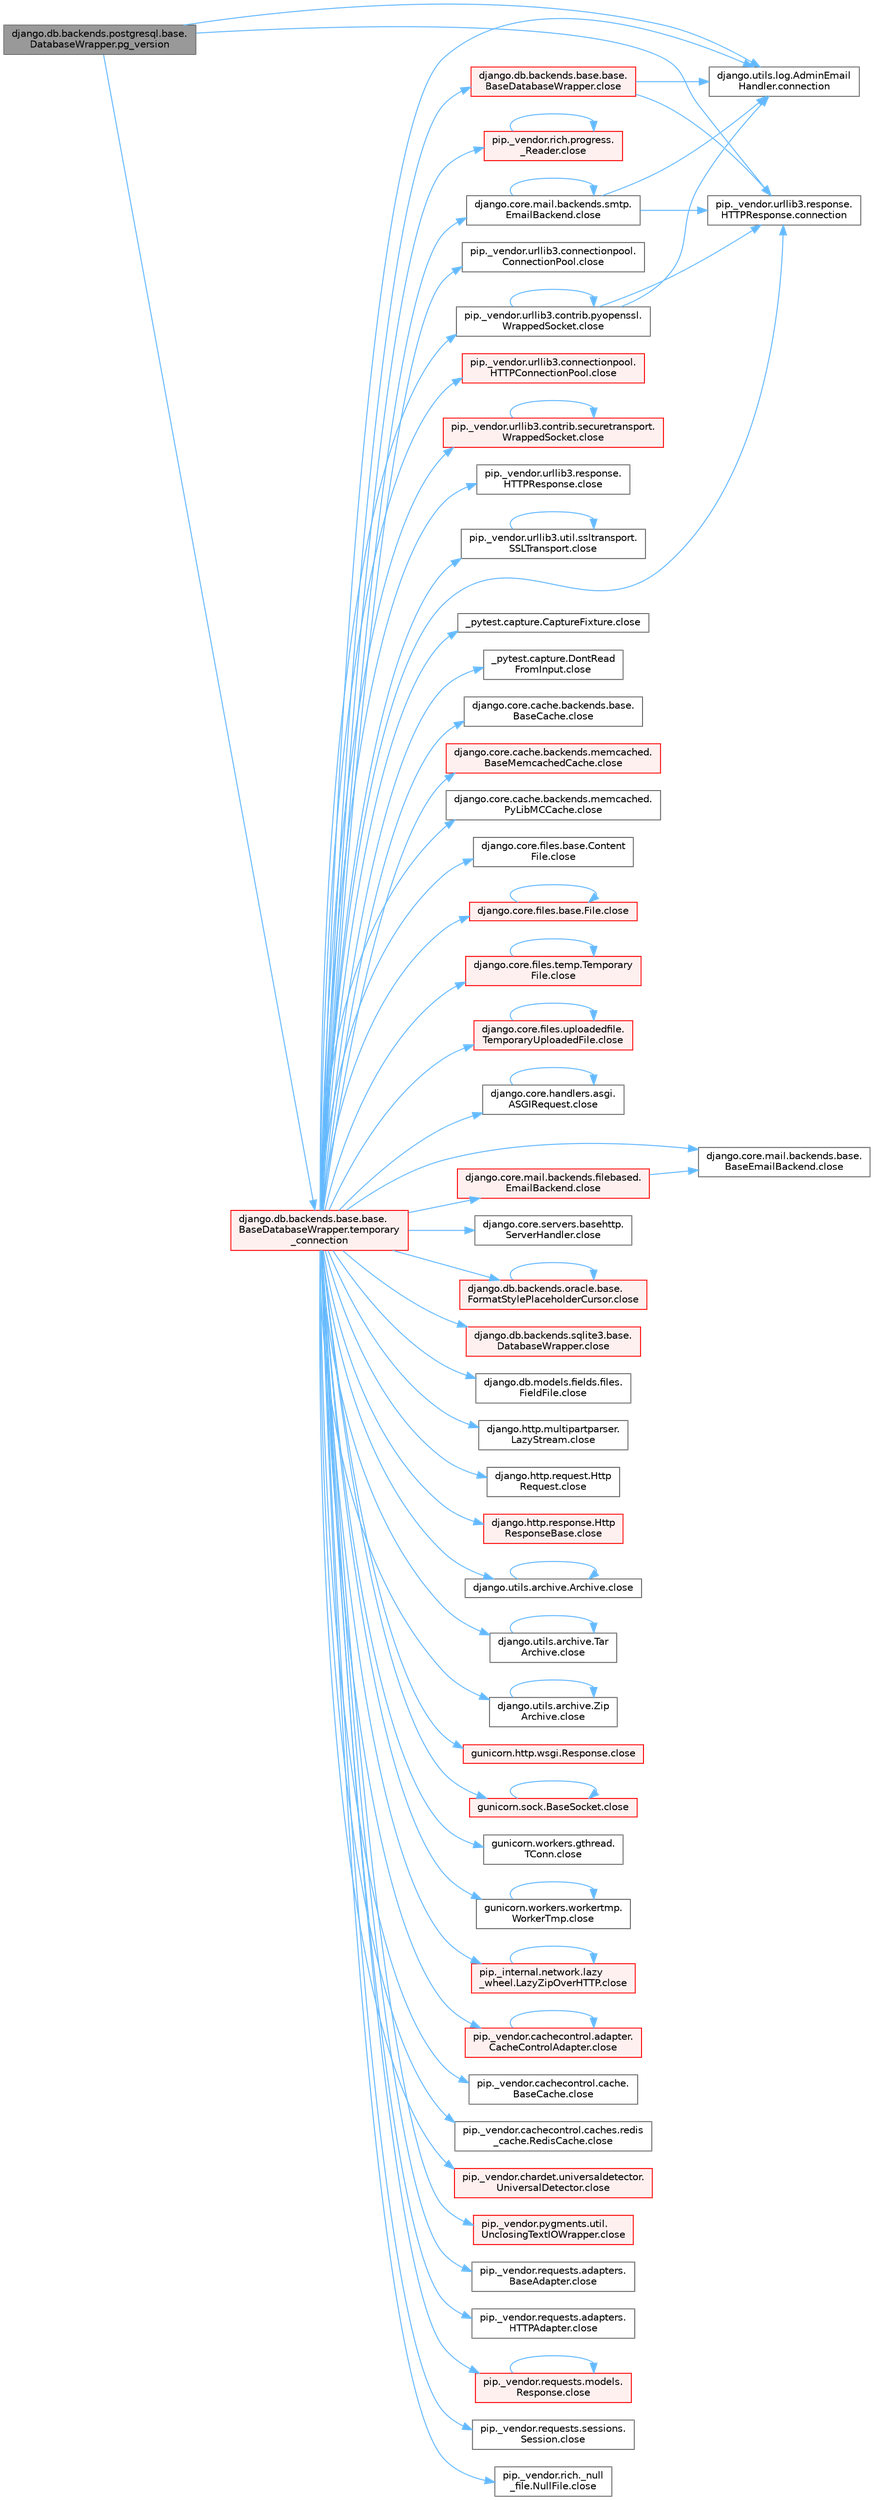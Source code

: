 digraph "django.db.backends.postgresql.base.DatabaseWrapper.pg_version"
{
 // LATEX_PDF_SIZE
  bgcolor="transparent";
  edge [fontname=Helvetica,fontsize=10,labelfontname=Helvetica,labelfontsize=10];
  node [fontname=Helvetica,fontsize=10,shape=box,height=0.2,width=0.4];
  rankdir="LR";
  Node1 [id="Node000001",label="django.db.backends.postgresql.base.\lDatabaseWrapper.pg_version",height=0.2,width=0.4,color="gray40", fillcolor="grey60", style="filled", fontcolor="black",tooltip=" "];
  Node1 -> Node2 [id="edge1_Node000001_Node000002",color="steelblue1",style="solid",tooltip=" "];
  Node2 [id="Node000002",label="django.utils.log.AdminEmail\lHandler.connection",height=0.2,width=0.4,color="grey40", fillcolor="white", style="filled",URL="$classdjango_1_1utils_1_1log_1_1_admin_email_handler.html#a545b5f7ec55a857fe1ca7836814a0760",tooltip=" "];
  Node1 -> Node3 [id="edge2_Node000001_Node000003",color="steelblue1",style="solid",tooltip=" "];
  Node3 [id="Node000003",label="pip._vendor.urllib3.response.\lHTTPResponse.connection",height=0.2,width=0.4,color="grey40", fillcolor="white", style="filled",URL="$classpip_1_1__vendor_1_1urllib3_1_1response_1_1_h_t_t_p_response.html#a9002314624685de3bbf9b84bdc87fef8",tooltip=" "];
  Node1 -> Node4 [id="edge3_Node000001_Node000004",color="steelblue1",style="solid",tooltip=" "];
  Node4 [id="Node000004",label="django.db.backends.base.base.\lBaseDatabaseWrapper.temporary\l_connection",height=0.2,width=0.4,color="red", fillcolor="#FFF0F0", style="filled",URL="$classdjango_1_1db_1_1backends_1_1base_1_1base_1_1_base_database_wrapper.html#a605fd92d7af39b1b987426a269121b0c",tooltip=" "];
  Node4 -> Node5 [id="edge4_Node000004_Node000005",color="steelblue1",style="solid",tooltip=" "];
  Node5 [id="Node000005",label="_pytest.capture.CaptureFixture.close",height=0.2,width=0.4,color="grey40", fillcolor="white", style="filled",URL="$class__pytest_1_1capture_1_1_capture_fixture.html#ac018b3a02c2aff2047974ced57907cd0",tooltip=" "];
  Node4 -> Node6 [id="edge5_Node000004_Node000006",color="steelblue1",style="solid",tooltip=" "];
  Node6 [id="Node000006",label="_pytest.capture.DontRead\lFromInput.close",height=0.2,width=0.4,color="grey40", fillcolor="white", style="filled",URL="$class__pytest_1_1capture_1_1_dont_read_from_input.html#accf28daf7db40f53462752cc02bbdd32",tooltip=" "];
  Node4 -> Node7 [id="edge6_Node000004_Node000007",color="steelblue1",style="solid",tooltip=" "];
  Node7 [id="Node000007",label="django.core.cache.backends.base.\lBaseCache.close",height=0.2,width=0.4,color="grey40", fillcolor="white", style="filled",URL="$classdjango_1_1core_1_1cache_1_1backends_1_1base_1_1_base_cache.html#ae5d10e57a1ab2b99171e943370da8cf3",tooltip=" "];
  Node4 -> Node8 [id="edge7_Node000004_Node000008",color="steelblue1",style="solid",tooltip=" "];
  Node8 [id="Node000008",label="django.core.cache.backends.memcached.\lBaseMemcachedCache.close",height=0.2,width=0.4,color="red", fillcolor="#FFF0F0", style="filled",URL="$classdjango_1_1core_1_1cache_1_1backends_1_1memcached_1_1_base_memcached_cache.html#ab36ac92f106d8dacc64d539b447a5e37",tooltip=" "];
  Node4 -> Node11 [id="edge8_Node000004_Node000011",color="steelblue1",style="solid",tooltip=" "];
  Node11 [id="Node000011",label="django.core.cache.backends.memcached.\lPyLibMCCache.close",height=0.2,width=0.4,color="grey40", fillcolor="white", style="filled",URL="$classdjango_1_1core_1_1cache_1_1backends_1_1memcached_1_1_py_lib_m_c_cache.html#a76cb2e86bb346b70433dfe177597da58",tooltip=" "];
  Node4 -> Node12 [id="edge9_Node000004_Node000012",color="steelblue1",style="solid",tooltip=" "];
  Node12 [id="Node000012",label="django.core.files.base.Content\lFile.close",height=0.2,width=0.4,color="grey40", fillcolor="white", style="filled",URL="$classdjango_1_1core_1_1files_1_1base_1_1_content_file.html#a09ae22d8cfcf28936b97a8eba0fd85cb",tooltip=" "];
  Node4 -> Node13 [id="edge10_Node000004_Node000013",color="steelblue1",style="solid",tooltip=" "];
  Node13 [id="Node000013",label="django.core.files.base.File.close",height=0.2,width=0.4,color="red", fillcolor="#FFF0F0", style="filled",URL="$classdjango_1_1core_1_1files_1_1base_1_1_file.html#a0ff3dc914f2c207114a150eaac429bdc",tooltip=" "];
  Node13 -> Node13 [id="edge11_Node000013_Node000013",color="steelblue1",style="solid",tooltip=" "];
  Node4 -> Node21 [id="edge12_Node000004_Node000021",color="steelblue1",style="solid",tooltip=" "];
  Node21 [id="Node000021",label="django.core.files.temp.Temporary\lFile.close",height=0.2,width=0.4,color="red", fillcolor="#FFF0F0", style="filled",URL="$classdjango_1_1core_1_1files_1_1temp_1_1_temporary_file.html#a3137c46b13cae4e5e6fe6489e42677d5",tooltip=" "];
  Node21 -> Node21 [id="edge13_Node000021_Node000021",color="steelblue1",style="solid",tooltip=" "];
  Node4 -> Node1041 [id="edge14_Node000004_Node001041",color="steelblue1",style="solid",tooltip=" "];
  Node1041 [id="Node001041",label="django.core.files.uploadedfile.\lTemporaryUploadedFile.close",height=0.2,width=0.4,color="red", fillcolor="#FFF0F0", style="filled",URL="$classdjango_1_1core_1_1files_1_1uploadedfile_1_1_temporary_uploaded_file.html#a01ddb9d43a99baf6157c1d60b37198cd",tooltip=" "];
  Node1041 -> Node1041 [id="edge15_Node001041_Node001041",color="steelblue1",style="solid",tooltip=" "];
  Node4 -> Node1042 [id="edge16_Node000004_Node001042",color="steelblue1",style="solid",tooltip=" "];
  Node1042 [id="Node001042",label="django.core.handlers.asgi.\lASGIRequest.close",height=0.2,width=0.4,color="grey40", fillcolor="white", style="filled",URL="$classdjango_1_1core_1_1handlers_1_1asgi_1_1_a_s_g_i_request.html#a2f3a1c1c50b4cf63ef552b4f96cc4f7f",tooltip=" "];
  Node1042 -> Node1042 [id="edge17_Node001042_Node001042",color="steelblue1",style="solid",tooltip=" "];
  Node4 -> Node1043 [id="edge18_Node000004_Node001043",color="steelblue1",style="solid",tooltip=" "];
  Node1043 [id="Node001043",label="django.core.mail.backends.base.\lBaseEmailBackend.close",height=0.2,width=0.4,color="grey40", fillcolor="white", style="filled",URL="$classdjango_1_1core_1_1mail_1_1backends_1_1base_1_1_base_email_backend.html#a358a8107d966c2d82d9eb9d18565784e",tooltip=" "];
  Node4 -> Node1044 [id="edge19_Node000004_Node001044",color="steelblue1",style="solid",tooltip=" "];
  Node1044 [id="Node001044",label="django.core.mail.backends.filebased.\lEmailBackend.close",height=0.2,width=0.4,color="red", fillcolor="#FFF0F0", style="filled",URL="$classdjango_1_1core_1_1mail_1_1backends_1_1filebased_1_1_email_backend.html#af90ba8a487930e530a20ceb03669a672",tooltip=" "];
  Node1044 -> Node1043 [id="edge20_Node001044_Node001043",color="steelblue1",style="solid",tooltip=" "];
  Node4 -> Node1045 [id="edge21_Node000004_Node001045",color="steelblue1",style="solid",tooltip=" "];
  Node1045 [id="Node001045",label="django.core.mail.backends.smtp.\lEmailBackend.close",height=0.2,width=0.4,color="grey40", fillcolor="white", style="filled",URL="$classdjango_1_1core_1_1mail_1_1backends_1_1smtp_1_1_email_backend.html#a6ac7253539c4f1102986c6df417fb050",tooltip=" "];
  Node1045 -> Node1045 [id="edge22_Node001045_Node001045",color="steelblue1",style="solid",tooltip=" "];
  Node1045 -> Node2 [id="edge23_Node001045_Node000002",color="steelblue1",style="solid",tooltip=" "];
  Node1045 -> Node3 [id="edge24_Node001045_Node000003",color="steelblue1",style="solid",tooltip=" "];
  Node4 -> Node1046 [id="edge25_Node000004_Node001046",color="steelblue1",style="solid",tooltip=" "];
  Node1046 [id="Node001046",label="django.core.servers.basehttp.\lServerHandler.close",height=0.2,width=0.4,color="grey40", fillcolor="white", style="filled",URL="$classdjango_1_1core_1_1servers_1_1basehttp_1_1_server_handler.html#a67022bc1dc85a75307901027d41a6a61",tooltip=" "];
  Node4 -> Node1047 [id="edge26_Node000004_Node001047",color="steelblue1",style="solid",tooltip=" "];
  Node1047 [id="Node001047",label="django.db.backends.base.base.\lBaseDatabaseWrapper.close",height=0.2,width=0.4,color="red", fillcolor="#FFF0F0", style="filled",URL="$classdjango_1_1db_1_1backends_1_1base_1_1base_1_1_base_database_wrapper.html#a01214a9b91408274fbc34cb062baf2bc",tooltip=" "];
  Node1047 -> Node2 [id="edge27_Node001047_Node000002",color="steelblue1",style="solid",tooltip=" "];
  Node1047 -> Node3 [id="edge28_Node001047_Node000003",color="steelblue1",style="solid",tooltip=" "];
  Node4 -> Node1057 [id="edge29_Node000004_Node001057",color="steelblue1",style="solid",tooltip=" "];
  Node1057 [id="Node001057",label="django.db.backends.oracle.base.\lFormatStylePlaceholderCursor.close",height=0.2,width=0.4,color="red", fillcolor="#FFF0F0", style="filled",URL="$classdjango_1_1db_1_1backends_1_1oracle_1_1base_1_1_format_style_placeholder_cursor.html#aebbf24b6a824d4e0fb370ce417d41f93",tooltip=" "];
  Node1057 -> Node1057 [id="edge30_Node001057_Node001057",color="steelblue1",style="solid",tooltip=" "];
  Node4 -> Node1062 [id="edge31_Node000004_Node001062",color="steelblue1",style="solid",tooltip=" "];
  Node1062 [id="Node001062",label="django.db.backends.sqlite3.base.\lDatabaseWrapper.close",height=0.2,width=0.4,color="red", fillcolor="#FFF0F0", style="filled",URL="$classdjango_1_1db_1_1backends_1_1sqlite3_1_1base_1_1_database_wrapper.html#accb46eb6dd574171611ec4912f677d3f",tooltip=" "];
  Node4 -> Node1065 [id="edge32_Node000004_Node001065",color="steelblue1",style="solid",tooltip=" "];
  Node1065 [id="Node001065",label="django.db.models.fields.files.\lFieldFile.close",height=0.2,width=0.4,color="grey40", fillcolor="white", style="filled",URL="$classdjango_1_1db_1_1models_1_1fields_1_1files_1_1_field_file.html#a7764f6ac41d2cf2e0e60639dff4d7f03",tooltip=" "];
  Node4 -> Node1066 [id="edge33_Node000004_Node001066",color="steelblue1",style="solid",tooltip=" "];
  Node1066 [id="Node001066",label="django.http.multipartparser.\lLazyStream.close",height=0.2,width=0.4,color="grey40", fillcolor="white", style="filled",URL="$classdjango_1_1http_1_1multipartparser_1_1_lazy_stream.html#a8cc031a8e3e86872b4d5d12ebb448573",tooltip=" "];
  Node4 -> Node1067 [id="edge34_Node000004_Node001067",color="steelblue1",style="solid",tooltip=" "];
  Node1067 [id="Node001067",label="django.http.request.Http\lRequest.close",height=0.2,width=0.4,color="grey40", fillcolor="white", style="filled",URL="$classdjango_1_1http_1_1request_1_1_http_request.html#a13db25295d57830ab61aed1a8339842e",tooltip=" "];
  Node4 -> Node1068 [id="edge35_Node000004_Node001068",color="steelblue1",style="solid",tooltip=" "];
  Node1068 [id="Node001068",label="django.http.response.Http\lResponseBase.close",height=0.2,width=0.4,color="red", fillcolor="#FFF0F0", style="filled",URL="$classdjango_1_1http_1_1response_1_1_http_response_base.html#a2e18a8319fb2b68853f032a3a1e93ffe",tooltip=" "];
  Node4 -> Node1069 [id="edge36_Node000004_Node001069",color="steelblue1",style="solid",tooltip=" "];
  Node1069 [id="Node001069",label="django.utils.archive.Archive.close",height=0.2,width=0.4,color="grey40", fillcolor="white", style="filled",URL="$classdjango_1_1utils_1_1archive_1_1_archive.html#a5fe062c89d687d218982c9c523c74c2a",tooltip=" "];
  Node1069 -> Node1069 [id="edge37_Node001069_Node001069",color="steelblue1",style="solid",tooltip=" "];
  Node4 -> Node1070 [id="edge38_Node000004_Node001070",color="steelblue1",style="solid",tooltip=" "];
  Node1070 [id="Node001070",label="django.utils.archive.Tar\lArchive.close",height=0.2,width=0.4,color="grey40", fillcolor="white", style="filled",URL="$classdjango_1_1utils_1_1archive_1_1_tar_archive.html#a9f92da2fc83a8bf18400412a9cf77836",tooltip=" "];
  Node1070 -> Node1070 [id="edge39_Node001070_Node001070",color="steelblue1",style="solid",tooltip=" "];
  Node4 -> Node1071 [id="edge40_Node000004_Node001071",color="steelblue1",style="solid",tooltip=" "];
  Node1071 [id="Node001071",label="django.utils.archive.Zip\lArchive.close",height=0.2,width=0.4,color="grey40", fillcolor="white", style="filled",URL="$classdjango_1_1utils_1_1archive_1_1_zip_archive.html#a72926f0c232970ff5bf94a7082dd5ac9",tooltip=" "];
  Node1071 -> Node1071 [id="edge41_Node001071_Node001071",color="steelblue1",style="solid",tooltip=" "];
  Node4 -> Node1072 [id="edge42_Node000004_Node001072",color="steelblue1",style="solid",tooltip=" "];
  Node1072 [id="Node001072",label="gunicorn.http.wsgi.Response.close",height=0.2,width=0.4,color="red", fillcolor="#FFF0F0", style="filled",URL="$classgunicorn_1_1http_1_1wsgi_1_1_response.html#a046ea28916c2a721d57a5852261bef24",tooltip=" "];
  Node4 -> Node1079 [id="edge43_Node000004_Node001079",color="steelblue1",style="solid",tooltip=" "];
  Node1079 [id="Node001079",label="gunicorn.sock.BaseSocket.close",height=0.2,width=0.4,color="red", fillcolor="#FFF0F0", style="filled",URL="$classgunicorn_1_1sock_1_1_base_socket.html#af2002e81bf30cc8c6614f9568af6ef06",tooltip=" "];
  Node1079 -> Node1079 [id="edge44_Node001079_Node001079",color="steelblue1",style="solid",tooltip=" "];
  Node4 -> Node2507 [id="edge45_Node000004_Node002507",color="steelblue1",style="solid",tooltip=" "];
  Node2507 [id="Node002507",label="gunicorn.workers.gthread.\lTConn.close",height=0.2,width=0.4,color="grey40", fillcolor="white", style="filled",URL="$classgunicorn_1_1workers_1_1gthread_1_1_t_conn.html#aa302868e132a81509a48f46789d6afc4",tooltip=" "];
  Node4 -> Node2508 [id="edge46_Node000004_Node002508",color="steelblue1",style="solid",tooltip=" "];
  Node2508 [id="Node002508",label="gunicorn.workers.workertmp.\lWorkerTmp.close",height=0.2,width=0.4,color="grey40", fillcolor="white", style="filled",URL="$classgunicorn_1_1workers_1_1workertmp_1_1_worker_tmp.html#ae6bf726cee2be8f52fa4bbe0f868d3c6",tooltip=" "];
  Node2508 -> Node2508 [id="edge47_Node002508_Node002508",color="steelblue1",style="solid",tooltip=" "];
  Node4 -> Node2509 [id="edge48_Node000004_Node002509",color="steelblue1",style="solid",tooltip=" "];
  Node2509 [id="Node002509",label="pip._internal.network.lazy\l_wheel.LazyZipOverHTTP.close",height=0.2,width=0.4,color="red", fillcolor="#FFF0F0", style="filled",URL="$classpip_1_1__internal_1_1network_1_1lazy__wheel_1_1_lazy_zip_over_h_t_t_p.html#a6aeec11453c683f141b9fe121163a8d0",tooltip=" "];
  Node2509 -> Node2509 [id="edge49_Node002509_Node002509",color="steelblue1",style="solid",tooltip=" "];
  Node4 -> Node2510 [id="edge50_Node000004_Node002510",color="steelblue1",style="solid",tooltip=" "];
  Node2510 [id="Node002510",label="pip._vendor.cachecontrol.adapter.\lCacheControlAdapter.close",height=0.2,width=0.4,color="red", fillcolor="#FFF0F0", style="filled",URL="$classpip_1_1__vendor_1_1cachecontrol_1_1adapter_1_1_cache_control_adapter.html#a085c6ea7434042e9af7286a8875fb646",tooltip=" "];
  Node2510 -> Node2510 [id="edge51_Node002510_Node002510",color="steelblue1",style="solid",tooltip=" "];
  Node4 -> Node2513 [id="edge52_Node000004_Node002513",color="steelblue1",style="solid",tooltip=" "];
  Node2513 [id="Node002513",label="pip._vendor.cachecontrol.cache.\lBaseCache.close",height=0.2,width=0.4,color="grey40", fillcolor="white", style="filled",URL="$classpip_1_1__vendor_1_1cachecontrol_1_1cache_1_1_base_cache.html#aed3b918393d941c531ffda7afa8968c5",tooltip=" "];
  Node4 -> Node2514 [id="edge53_Node000004_Node002514",color="steelblue1",style="solid",tooltip=" "];
  Node2514 [id="Node002514",label="pip._vendor.cachecontrol.caches.redis\l_cache.RedisCache.close",height=0.2,width=0.4,color="grey40", fillcolor="white", style="filled",URL="$classpip_1_1__vendor_1_1cachecontrol_1_1caches_1_1redis__cache_1_1_redis_cache.html#a3703f11cd74de5a2d416b33208df6710",tooltip=" "];
  Node4 -> Node2515 [id="edge54_Node000004_Node002515",color="steelblue1",style="solid",tooltip=" "];
  Node2515 [id="Node002515",label="pip._vendor.chardet.universaldetector.\lUniversalDetector.close",height=0.2,width=0.4,color="red", fillcolor="#FFF0F0", style="filled",URL="$classpip_1_1__vendor_1_1chardet_1_1universaldetector_1_1_universal_detector.html#a2a729e7ae145e4953628aac35a1478d1",tooltip=" "];
  Node4 -> Node2518 [id="edge55_Node000004_Node002518",color="steelblue1",style="solid",tooltip=" "];
  Node2518 [id="Node002518",label="pip._vendor.pygments.util.\lUnclosingTextIOWrapper.close",height=0.2,width=0.4,color="red", fillcolor="#FFF0F0", style="filled",URL="$classpip_1_1__vendor_1_1pygments_1_1util_1_1_unclosing_text_i_o_wrapper.html#a8b7334932e365946b03244a148e50846",tooltip=" "];
  Node4 -> Node2597 [id="edge56_Node000004_Node002597",color="steelblue1",style="solid",tooltip=" "];
  Node2597 [id="Node002597",label="pip._vendor.requests.adapters.\lBaseAdapter.close",height=0.2,width=0.4,color="grey40", fillcolor="white", style="filled",URL="$classpip_1_1__vendor_1_1requests_1_1adapters_1_1_base_adapter.html#ab52f259a4633310e303f4ac6b07eb1e5",tooltip=" "];
  Node4 -> Node2598 [id="edge57_Node000004_Node002598",color="steelblue1",style="solid",tooltip=" "];
  Node2598 [id="Node002598",label="pip._vendor.requests.adapters.\lHTTPAdapter.close",height=0.2,width=0.4,color="grey40", fillcolor="white", style="filled",URL="$classpip_1_1__vendor_1_1requests_1_1adapters_1_1_h_t_t_p_adapter.html#abce959ea97f8378278ff019c78481a11",tooltip=" "];
  Node4 -> Node2599 [id="edge58_Node000004_Node002599",color="steelblue1",style="solid",tooltip=" "];
  Node2599 [id="Node002599",label="pip._vendor.requests.models.\lResponse.close",height=0.2,width=0.4,color="red", fillcolor="#FFF0F0", style="filled",URL="$classpip_1_1__vendor_1_1requests_1_1models_1_1_response.html#ad28d6ce5be5b46752b43673257562918",tooltip=" "];
  Node2599 -> Node2599 [id="edge59_Node002599_Node002599",color="steelblue1",style="solid",tooltip=" "];
  Node4 -> Node2600 [id="edge60_Node000004_Node002600",color="steelblue1",style="solid",tooltip=" "];
  Node2600 [id="Node002600",label="pip._vendor.requests.sessions.\lSession.close",height=0.2,width=0.4,color="grey40", fillcolor="white", style="filled",URL="$classpip_1_1__vendor_1_1requests_1_1sessions_1_1_session.html#a68f6778af4ee2d650c2669eab73f7316",tooltip=" "];
  Node4 -> Node2601 [id="edge61_Node000004_Node002601",color="steelblue1",style="solid",tooltip=" "];
  Node2601 [id="Node002601",label="pip._vendor.rich._null\l_file.NullFile.close",height=0.2,width=0.4,color="grey40", fillcolor="white", style="filled",URL="$classpip_1_1__vendor_1_1rich_1_1__null__file_1_1_null_file.html#a69df97884b231150d00b66e93e01b127",tooltip=" "];
  Node4 -> Node2602 [id="edge62_Node000004_Node002602",color="steelblue1",style="solid",tooltip=" "];
  Node2602 [id="Node002602",label="pip._vendor.rich.progress.\l_Reader.close",height=0.2,width=0.4,color="red", fillcolor="#FFF0F0", style="filled",URL="$classpip_1_1__vendor_1_1rich_1_1progress_1_1___reader.html#a6c0b1964d885972a97a12a9ac01d23e8",tooltip=" "];
  Node2602 -> Node2602 [id="edge63_Node002602_Node002602",color="steelblue1",style="solid",tooltip=" "];
  Node4 -> Node2615 [id="edge64_Node000004_Node002615",color="steelblue1",style="solid",tooltip=" "];
  Node2615 [id="Node002615",label="pip._vendor.urllib3.connectionpool.\lConnectionPool.close",height=0.2,width=0.4,color="grey40", fillcolor="white", style="filled",URL="$classpip_1_1__vendor_1_1urllib3_1_1connectionpool_1_1_connection_pool.html#a95d4181616367e6d07952c025345472f",tooltip=" "];
  Node4 -> Node2616 [id="edge65_Node000004_Node002616",color="steelblue1",style="solid",tooltip=" "];
  Node2616 [id="Node002616",label="pip._vendor.urllib3.connectionpool.\lHTTPConnectionPool.close",height=0.2,width=0.4,color="red", fillcolor="#FFF0F0", style="filled",URL="$classpip_1_1__vendor_1_1urllib3_1_1connectionpool_1_1_h_t_t_p_connection_pool.html#a7a425188d0edc28baf765972da7628b4",tooltip=" "];
  Node4 -> Node2618 [id="edge66_Node000004_Node002618",color="steelblue1",style="solid",tooltip=" "];
  Node2618 [id="Node002618",label="pip._vendor.urllib3.contrib.pyopenssl.\lWrappedSocket.close",height=0.2,width=0.4,color="grey40", fillcolor="white", style="filled",URL="$classpip_1_1__vendor_1_1urllib3_1_1contrib_1_1pyopenssl_1_1_wrapped_socket.html#a971727c09e26dabe28ed3291ff94885b",tooltip=" "];
  Node2618 -> Node2618 [id="edge67_Node002618_Node002618",color="steelblue1",style="solid",tooltip=" "];
  Node2618 -> Node2 [id="edge68_Node002618_Node000002",color="steelblue1",style="solid",tooltip=" "];
  Node2618 -> Node3 [id="edge69_Node002618_Node000003",color="steelblue1",style="solid",tooltip=" "];
  Node4 -> Node2619 [id="edge70_Node000004_Node002619",color="steelblue1",style="solid",tooltip=" "];
  Node2619 [id="Node002619",label="pip._vendor.urllib3.contrib.securetransport.\lWrappedSocket.close",height=0.2,width=0.4,color="red", fillcolor="#FFF0F0", style="filled",URL="$classpip_1_1__vendor_1_1urllib3_1_1contrib_1_1securetransport_1_1_wrapped_socket.html#af0f4930b6b559090af795e5165d1d92a",tooltip=" "];
  Node2619 -> Node2619 [id="edge71_Node002619_Node002619",color="steelblue1",style="solid",tooltip=" "];
  Node4 -> Node2620 [id="edge72_Node000004_Node002620",color="steelblue1",style="solid",tooltip=" "];
  Node2620 [id="Node002620",label="pip._vendor.urllib3.response.\lHTTPResponse.close",height=0.2,width=0.4,color="grey40", fillcolor="white", style="filled",URL="$classpip_1_1__vendor_1_1urllib3_1_1response_1_1_h_t_t_p_response.html#ad3d2aebb3bd16c8480d991f23c7d410c",tooltip=" "];
  Node4 -> Node2621 [id="edge73_Node000004_Node002621",color="steelblue1",style="solid",tooltip=" "];
  Node2621 [id="Node002621",label="pip._vendor.urllib3.util.ssltransport.\lSSLTransport.close",height=0.2,width=0.4,color="grey40", fillcolor="white", style="filled",URL="$classpip_1_1__vendor_1_1urllib3_1_1util_1_1ssltransport_1_1_s_s_l_transport.html#a2b9cfa46658e163327e8994363648bd0",tooltip=" "];
  Node2621 -> Node2621 [id="edge74_Node002621_Node002621",color="steelblue1",style="solid",tooltip=" "];
  Node4 -> Node2 [id="edge75_Node000004_Node000002",color="steelblue1",style="solid",tooltip=" "];
  Node4 -> Node3 [id="edge76_Node000004_Node000003",color="steelblue1",style="solid",tooltip=" "];
}
